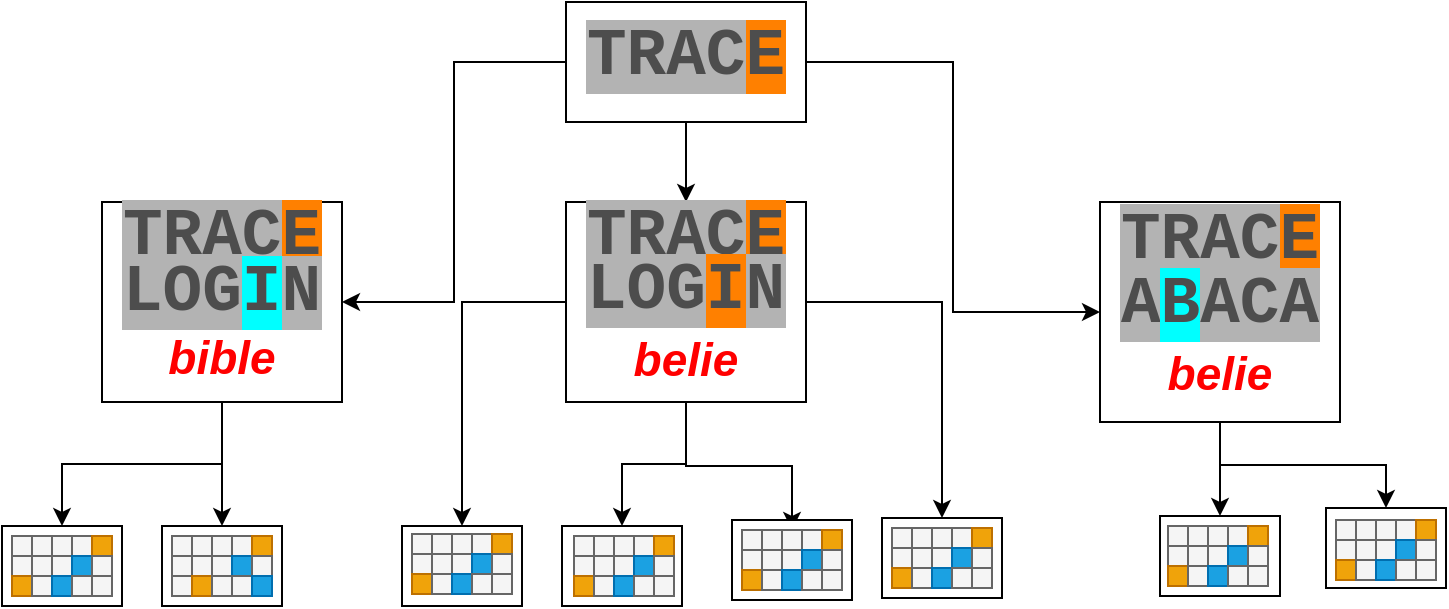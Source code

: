<mxfile version="12.1.3" pages="1"><diagram id="LmEqPW4oHXo2TQRTrgQb" name="Page-1"><mxGraphModel dx="1185" dy="1024" grid="1" gridSize="10" guides="1" tooltips="1" connect="1" arrows="1" fold="1" page="1" pageScale="1" pageWidth="850" pageHeight="1100" math="0" shadow="0"><root><mxCell id="0"/><mxCell id="1" parent="0"/><mxCell id="LNJVn9XXBpMcNNO49aUw-17" style="edgeStyle=orthogonalEdgeStyle;rounded=0;orthogonalLoop=1;jettySize=auto;html=1;entryX=1;entryY=0.5;entryDx=0;entryDy=0;" edge="1" parent="1" source="LNJVn9XXBpMcNNO49aUw-1" target="LNJVn9XXBpMcNNO49aUw-9"><mxGeometry relative="1" as="geometry"/></mxCell><mxCell id="LNJVn9XXBpMcNNO49aUw-19" style="edgeStyle=orthogonalEdgeStyle;rounded=0;orthogonalLoop=1;jettySize=auto;html=1;entryX=0.5;entryY=0;entryDx=0;entryDy=0;" edge="1" parent="1" source="LNJVn9XXBpMcNNO49aUw-1" target="LNJVn9XXBpMcNNO49aUw-10"><mxGeometry relative="1" as="geometry"/></mxCell><mxCell id="LNJVn9XXBpMcNNO49aUw-20" style="edgeStyle=orthogonalEdgeStyle;rounded=0;orthogonalLoop=1;jettySize=auto;html=1;entryX=0;entryY=0.5;entryDx=0;entryDy=0;" edge="1" parent="1" source="LNJVn9XXBpMcNNO49aUw-1" target="LNJVn9XXBpMcNNO49aUw-8"><mxGeometry relative="1" as="geometry"/></mxCell><mxCell id="LNJVn9XXBpMcNNO49aUw-1" value="&lt;b style=&quot;line-height: 220%&quot;&gt;&lt;font color=&quot;#4d4d4d&quot; face=&quot;Courier New&quot;&gt;&lt;span style=&quot;font-size: 33px ; background-color: rgb(179 , 179 , 179)&quot;&gt;TRAC&lt;/span&gt;&lt;span style=&quot;font-size: 33px ; background-color: rgb(255 , 128 , 0)&quot;&gt;E&lt;/span&gt;&lt;/font&gt;&lt;br&gt;&lt;/b&gt;" style="rounded=0;whiteSpace=wrap;html=1;" vertex="1" parent="1"><mxGeometry x="352" y="20" width="120" height="60" as="geometry"/></mxCell><mxCell id="LNJVn9XXBpMcNNO49aUw-46" style="edgeStyle=orthogonalEdgeStyle;rounded=0;orthogonalLoop=1;jettySize=auto;html=1;entryX=0.5;entryY=0;entryDx=0;entryDy=0;" edge="1" parent="1" source="LNJVn9XXBpMcNNO49aUw-8" target="LNJVn9XXBpMcNNO49aUw-39"><mxGeometry relative="1" as="geometry"/></mxCell><mxCell id="LNJVn9XXBpMcNNO49aUw-47" style="edgeStyle=orthogonalEdgeStyle;rounded=0;orthogonalLoop=1;jettySize=auto;html=1;entryX=0.5;entryY=0;entryDx=0;entryDy=0;" edge="1" parent="1" source="LNJVn9XXBpMcNNO49aUw-8" target="LNJVn9XXBpMcNNO49aUw-40"><mxGeometry relative="1" as="geometry"/></mxCell><mxCell id="LNJVn9XXBpMcNNO49aUw-8" value="&lt;b style=&quot;line-height: 26.4px&quot;&gt;&lt;b style=&quot;line-height: 26.4px&quot;&gt;&lt;b style=&quot;line-height: 26.4px&quot;&gt;&lt;b style=&quot;line-height: 12px&quot;&gt;&lt;b style=&quot;line-height: 26.4px&quot;&gt;&lt;font color=&quot;#4d4d4d&quot; face=&quot;Courier New&quot;&gt;&lt;span style=&quot;font-size: 33px ; background-color: rgb(179 , 179 , 179)&quot;&gt;TRAC&lt;/span&gt;&lt;span style=&quot;font-size: 33px ; background-color: rgb(255 , 128 , 0)&quot;&gt;E&lt;br&gt;&lt;/span&gt;&lt;/font&gt;&lt;font color=&quot;#4d4d4d&quot; face=&quot;Courier New&quot;&gt;&lt;span style=&quot;font-size: 33px&quot;&gt;&lt;span style=&quot;background-color: rgb(179 , 179 , 179)&quot;&gt;A&lt;/span&gt;&lt;span style=&quot;background-color: rgb(0 , 255 , 255)&quot;&gt;B&lt;/span&gt;&lt;span style=&quot;background-color: rgb(179 , 179 , 179)&quot;&gt;ACA&lt;/span&gt;&lt;/span&gt;&lt;/font&gt;&lt;/b&gt;&lt;br&gt;&lt;i&gt;&lt;font color=&quot;#ff0000&quot; style=&quot;font-size: 23px ; line-height: 31.05px ; background-color: rgb(255 , 255 , 255)&quot;&gt;belie&lt;/font&gt;&lt;/i&gt;&lt;/b&gt;&lt;/b&gt;&lt;/b&gt;&lt;font color=&quot;#4d4d4d&quot;&gt;&lt;span style=&quot;font-size: 33px ; background-color: rgb(153 , 255 , 255)&quot;&gt;&lt;br&gt;&lt;/span&gt;&lt;/font&gt;&lt;/b&gt;" style="rounded=0;whiteSpace=wrap;html=1;" vertex="1" parent="1"><mxGeometry x="619" y="120" width="120" height="110" as="geometry"/></mxCell><mxCell id="LNJVn9XXBpMcNNO49aUw-37" style="edgeStyle=orthogonalEdgeStyle;rounded=0;orthogonalLoop=1;jettySize=auto;html=1;" edge="1" parent="1" source="LNJVn9XXBpMcNNO49aUw-9" target="LNJVn9XXBpMcNNO49aUw-36"><mxGeometry relative="1" as="geometry"/></mxCell><mxCell id="LNJVn9XXBpMcNNO49aUw-45" style="edgeStyle=orthogonalEdgeStyle;rounded=0;orthogonalLoop=1;jettySize=auto;html=1;entryX=0.5;entryY=0;entryDx=0;entryDy=0;" edge="1" parent="1" source="LNJVn9XXBpMcNNO49aUw-9" target="LNJVn9XXBpMcNNO49aUw-38"><mxGeometry relative="1" as="geometry"/></mxCell><mxCell id="LNJVn9XXBpMcNNO49aUw-9" value="&lt;b style=&quot;white-space: normal ; line-height: 26.4px&quot;&gt;&lt;b style=&quot;line-height: 100%&quot;&gt;&lt;b style=&quot;line-height: 26.4px&quot;&gt;&lt;font color=&quot;#4d4d4d&quot; face=&quot;Courier New&quot;&gt;&lt;span style=&quot;font-size: 33px ; background-color: rgb(179 , 179 , 179)&quot;&gt;TRAC&lt;/span&gt;&lt;span style=&quot;font-size: 33px ; background-color: rgb(255 , 128 , 0)&quot;&gt;E&lt;br&gt;&lt;/span&gt;&lt;/font&gt;&lt;/b&gt;&lt;span style=&quot;color: rgb(77 , 77 , 77) ; font-size: 33px ; font-family: &amp;#34;courier new&amp;#34; ; background-color: rgb(179 , 179 , 179)&quot;&gt;LOG&lt;/span&gt;&lt;span style=&quot;color: rgb(77 , 77 , 77) ; font-size: 33px ; font-family: &amp;#34;courier new&amp;#34; ; background-color: rgb(0 , 255 , 255)&quot;&gt;I&lt;/span&gt;&lt;span style=&quot;color: rgb(77 , 77 , 77) ; font-size: 33px ; font-family: &amp;#34;courier new&amp;#34; ; background-color: rgb(179 , 179 , 179)&quot;&gt;N&lt;/span&gt;&lt;br&gt;&lt;i&gt;&lt;font style=&quot;font-size: 23px ; line-height: 135% ; background-color: rgb(255 , 255 , 255)&quot; color=&quot;#ff0000&quot;&gt;bible&lt;/font&gt;&lt;/i&gt;&lt;br&gt;&lt;/b&gt;&lt;/b&gt;" style="rounded=0;whiteSpace=wrap;html=1;" vertex="1" parent="1"><mxGeometry x="120" y="120" width="120" height="100" as="geometry"/></mxCell><mxCell id="LNJVn9XXBpMcNNO49aUw-48" style="edgeStyle=orthogonalEdgeStyle;rounded=0;orthogonalLoop=1;jettySize=auto;html=1;entryX=0.5;entryY=0;entryDx=0;entryDy=0;" edge="1" parent="1" source="LNJVn9XXBpMcNNO49aUw-10" target="LNJVn9XXBpMcNNO49aUw-41"><mxGeometry relative="1" as="geometry"/></mxCell><mxCell id="LNJVn9XXBpMcNNO49aUw-49" style="edgeStyle=orthogonalEdgeStyle;rounded=0;orthogonalLoop=1;jettySize=auto;html=1;entryX=0.5;entryY=0;entryDx=0;entryDy=0;" edge="1" parent="1" source="LNJVn9XXBpMcNNO49aUw-10" target="LNJVn9XXBpMcNNO49aUw-42"><mxGeometry relative="1" as="geometry"/></mxCell><mxCell id="LNJVn9XXBpMcNNO49aUw-50" style="edgeStyle=orthogonalEdgeStyle;rounded=0;orthogonalLoop=1;jettySize=auto;html=1;entryX=0.5;entryY=0;entryDx=0;entryDy=0;" edge="1" parent="1" source="LNJVn9XXBpMcNNO49aUw-10" target="LNJVn9XXBpMcNNO49aUw-220"><mxGeometry relative="1" as="geometry"/></mxCell><mxCell id="LNJVn9XXBpMcNNO49aUw-51" style="edgeStyle=orthogonalEdgeStyle;rounded=0;orthogonalLoop=1;jettySize=auto;html=1;entryX=0.5;entryY=0;entryDx=0;entryDy=0;" edge="1" parent="1" source="LNJVn9XXBpMcNNO49aUw-10" target="LNJVn9XXBpMcNNO49aUw-44"><mxGeometry relative="1" as="geometry"/></mxCell><mxCell id="LNJVn9XXBpMcNNO49aUw-10" value="&lt;b style=&quot;white-space: normal ; line-height: 26.4px&quot;&gt;&lt;b style=&quot;line-height: 26.4px&quot;&gt;&lt;b style=&quot;line-height: 12px&quot;&gt;&lt;b style=&quot;line-height: 26.4px&quot;&gt;&lt;font color=&quot;#4d4d4d&quot; face=&quot;Courier New&quot;&gt;&lt;span style=&quot;font-size: 33px ; background-color: rgb(179 , 179 , 179)&quot;&gt;TRAC&lt;/span&gt;&lt;span style=&quot;font-size: 33px ; background-color: rgb(255 , 128 , 0)&quot;&gt;E&lt;br&gt;&lt;/span&gt;&lt;/font&gt;&lt;/b&gt;&lt;span style=&quot;color: rgb(77 , 77 , 77) ; font-size: 33px ; font-family: &amp;#34;courier new&amp;#34; ; background-color: rgb(179 , 179 , 179)&quot;&gt;LOG&lt;/span&gt;&lt;span style=&quot;color: rgb(77 , 77 , 77) ; font-size: 33px ; font-family: &amp;#34;courier new&amp;#34; ; background-color: rgb(255 , 128 , 0)&quot;&gt;I&lt;/span&gt;&lt;span style=&quot;color: rgb(77 , 77 , 77) ; font-size: 33px ; font-family: &amp;#34;courier new&amp;#34; ; background-color: rgb(179 , 179 , 179)&quot;&gt;N&lt;/span&gt;&lt;br&gt;&lt;i&gt;&lt;font color=&quot;#ff0000&quot; style=&quot;font-size: 23px ; line-height: 31.05px ; background-color: rgb(255 , 255 , 255)&quot;&gt;belie&lt;/font&gt;&lt;/i&gt;&lt;/b&gt;&lt;/b&gt;&lt;font color=&quot;#4d4d4d&quot;&gt;&lt;span style=&quot;font-size: 33px ; background-color: rgb(255 , 128 , 0)&quot;&gt;&lt;br&gt;&lt;/span&gt;&lt;/font&gt;&lt;/b&gt;" style="rounded=0;whiteSpace=wrap;html=1;" vertex="1" parent="1"><mxGeometry x="352" y="120" width="120" height="100" as="geometry"/></mxCell><mxCell id="LNJVn9XXBpMcNNO49aUw-36" value="" style="rounded=0;whiteSpace=wrap;html=1;" vertex="1" parent="1"><mxGeometry x="70" y="282" width="60" height="40" as="geometry"/></mxCell><mxCell id="LNJVn9XXBpMcNNO49aUw-38" value="" style="rounded=0;whiteSpace=wrap;html=1;" vertex="1" parent="1"><mxGeometry x="150" y="282" width="60" height="40" as="geometry"/></mxCell><mxCell id="LNJVn9XXBpMcNNO49aUw-39" value="" style="rounded=0;whiteSpace=wrap;html=1;" vertex="1" parent="1"><mxGeometry x="649" y="277" width="60" height="40" as="geometry"/></mxCell><mxCell id="LNJVn9XXBpMcNNO49aUw-40" value="" style="rounded=0;whiteSpace=wrap;html=1;" vertex="1" parent="1"><mxGeometry x="732" y="273" width="60" height="40" as="geometry"/></mxCell><mxCell id="LNJVn9XXBpMcNNO49aUw-41" value="" style="rounded=0;whiteSpace=wrap;html=1;" vertex="1" parent="1"><mxGeometry x="270" y="282" width="60" height="40" as="geometry"/></mxCell><mxCell id="LNJVn9XXBpMcNNO49aUw-42" value="" style="rounded=0;whiteSpace=wrap;html=1;" vertex="1" parent="1"><mxGeometry x="350" y="282" width="60" height="40" as="geometry"/></mxCell><mxCell id="LNJVn9XXBpMcNNO49aUw-43" value="" style="rounded=0;whiteSpace=wrap;html=1;" vertex="1" parent="1"><mxGeometry x="435" y="279" width="60" height="40" as="geometry"/></mxCell><mxCell id="LNJVn9XXBpMcNNO49aUw-44" value="" style="rounded=0;whiteSpace=wrap;html=1;" vertex="1" parent="1"><mxGeometry x="510" y="278" width="60" height="40" as="geometry"/></mxCell><mxCell id="LNJVn9XXBpMcNNO49aUw-52" value="" style="rounded=0;whiteSpace=wrap;html=1;fillColor=#f5f5f5;strokeColor=#666666;fontColor=#333333;imageHeight=2;imageWidth=2;" vertex="1" parent="1"><mxGeometry x="75" y="287" width="10" height="10" as="geometry"/></mxCell><mxCell id="LNJVn9XXBpMcNNO49aUw-53" value="" style="rounded=0;whiteSpace=wrap;html=1;fillColor=#f5f5f5;strokeColor=#666666;fontColor=#333333;imageHeight=2;imageWidth=2;" vertex="1" parent="1"><mxGeometry x="85" y="287" width="10" height="10" as="geometry"/></mxCell><mxCell id="LNJVn9XXBpMcNNO49aUw-54" value="" style="rounded=0;whiteSpace=wrap;html=1;fillColor=#f5f5f5;strokeColor=#666666;fontColor=#333333;imageHeight=2;imageWidth=2;" vertex="1" parent="1"><mxGeometry x="95" y="287" width="10" height="10" as="geometry"/></mxCell><mxCell id="LNJVn9XXBpMcNNO49aUw-55" value="" style="rounded=0;whiteSpace=wrap;html=1;fillColor=#f5f5f5;strokeColor=#666666;fontColor=#333333;imageHeight=2;imageWidth=2;" vertex="1" parent="1"><mxGeometry x="105" y="287" width="10" height="10" as="geometry"/></mxCell><mxCell id="LNJVn9XXBpMcNNO49aUw-56" value="" style="rounded=0;whiteSpace=wrap;html=1;fillColor=#f5f5f5;strokeColor=#666666;fontColor=#333333;imageHeight=2;imageWidth=2;" vertex="1" parent="1"><mxGeometry x="75" y="297" width="10" height="10" as="geometry"/></mxCell><mxCell id="LNJVn9XXBpMcNNO49aUw-57" value="" style="rounded=0;whiteSpace=wrap;html=1;fillColor=#f5f5f5;strokeColor=#666666;fontColor=#333333;imageHeight=2;imageWidth=2;" vertex="1" parent="1"><mxGeometry x="85" y="297" width="10" height="10" as="geometry"/></mxCell><mxCell id="LNJVn9XXBpMcNNO49aUw-58" value="" style="rounded=0;whiteSpace=wrap;html=1;fillColor=#f5f5f5;strokeColor=#666666;fontColor=#333333;imageHeight=2;imageWidth=2;" vertex="1" parent="1"><mxGeometry x="95" y="297" width="10" height="10" as="geometry"/></mxCell><mxCell id="LNJVn9XXBpMcNNO49aUw-59" value="" style="rounded=0;whiteSpace=wrap;html=1;fillColor=#1ba1e2;strokeColor=#006EAF;fontColor=#ffffff;imageHeight=2;imageWidth=2;" vertex="1" parent="1"><mxGeometry x="105" y="297" width="10" height="10" as="geometry"/></mxCell><mxCell id="LNJVn9XXBpMcNNO49aUw-60" value="" style="rounded=0;whiteSpace=wrap;html=1;fillColor=#f0a30a;strokeColor=#BD7000;fontColor=#ffffff;imageHeight=2;imageWidth=2;" vertex="1" parent="1"><mxGeometry x="75" y="307" width="10" height="10" as="geometry"/></mxCell><mxCell id="LNJVn9XXBpMcNNO49aUw-61" value="" style="rounded=0;whiteSpace=wrap;html=1;fillColor=#f5f5f5;strokeColor=#666666;fontColor=#333333;imageHeight=2;imageWidth=2;" vertex="1" parent="1"><mxGeometry x="85" y="307" width="10" height="10" as="geometry"/></mxCell><mxCell id="LNJVn9XXBpMcNNO49aUw-62" value="" style="rounded=0;whiteSpace=wrap;html=1;fillColor=#1ba1e2;strokeColor=#006EAF;fontColor=#ffffff;imageHeight=2;imageWidth=2;" vertex="1" parent="1"><mxGeometry x="95" y="307" width="10" height="10" as="geometry"/></mxCell><mxCell id="LNJVn9XXBpMcNNO49aUw-63" value="" style="rounded=0;whiteSpace=wrap;html=1;fillColor=#f5f5f5;strokeColor=#666666;fontColor=#333333;imageHeight=2;imageWidth=2;" vertex="1" parent="1"><mxGeometry x="105" y="307" width="10" height="10" as="geometry"/></mxCell><mxCell id="LNJVn9XXBpMcNNO49aUw-64" value="" style="rounded=0;whiteSpace=wrap;html=1;fillColor=#f0a30a;strokeColor=#BD7000;fontColor=#ffffff;imageHeight=2;imageWidth=2;" vertex="1" parent="1"><mxGeometry x="115" y="287" width="10" height="10" as="geometry"/></mxCell><mxCell id="LNJVn9XXBpMcNNO49aUw-65" value="" style="rounded=0;whiteSpace=wrap;html=1;fillColor=#f5f5f5;strokeColor=#666666;fontColor=#333333;imageHeight=2;imageWidth=2;" vertex="1" parent="1"><mxGeometry x="115" y="297" width="10" height="10" as="geometry"/></mxCell><mxCell id="LNJVn9XXBpMcNNO49aUw-66" value="" style="rounded=0;whiteSpace=wrap;html=1;fillColor=#f5f5f5;strokeColor=#666666;fontColor=#333333;imageHeight=2;imageWidth=2;" vertex="1" parent="1"><mxGeometry x="115" y="307" width="10" height="10" as="geometry"/></mxCell><mxCell id="LNJVn9XXBpMcNNO49aUw-82" value="" style="rounded=0;whiteSpace=wrap;html=1;fillColor=#f5f5f5;strokeColor=#666666;fontColor=#333333;imageHeight=2;imageWidth=2;" vertex="1" parent="1"><mxGeometry x="155" y="287" width="10" height="10" as="geometry"/></mxCell><mxCell id="LNJVn9XXBpMcNNO49aUw-83" value="" style="rounded=0;whiteSpace=wrap;html=1;fillColor=#f5f5f5;strokeColor=#666666;fontColor=#333333;imageHeight=2;imageWidth=2;" vertex="1" parent="1"><mxGeometry x="165" y="287" width="10" height="10" as="geometry"/></mxCell><mxCell id="LNJVn9XXBpMcNNO49aUw-84" value="" style="rounded=0;whiteSpace=wrap;html=1;fillColor=#f5f5f5;strokeColor=#666666;fontColor=#333333;imageHeight=2;imageWidth=2;" vertex="1" parent="1"><mxGeometry x="175" y="287" width="10" height="10" as="geometry"/></mxCell><mxCell id="LNJVn9XXBpMcNNO49aUw-85" value="" style="rounded=0;whiteSpace=wrap;html=1;fillColor=#f5f5f5;strokeColor=#666666;fontColor=#333333;imageHeight=2;imageWidth=2;" vertex="1" parent="1"><mxGeometry x="185" y="287" width="10" height="10" as="geometry"/></mxCell><mxCell id="LNJVn9XXBpMcNNO49aUw-86" value="" style="rounded=0;whiteSpace=wrap;html=1;fillColor=#f5f5f5;strokeColor=#666666;fontColor=#333333;imageHeight=2;imageWidth=2;" vertex="1" parent="1"><mxGeometry x="155" y="297" width="10" height="10" as="geometry"/></mxCell><mxCell id="LNJVn9XXBpMcNNO49aUw-87" value="" style="rounded=0;whiteSpace=wrap;html=1;fillColor=#f5f5f5;strokeColor=#666666;fontColor=#333333;imageHeight=2;imageWidth=2;" vertex="1" parent="1"><mxGeometry x="165" y="297" width="10" height="10" as="geometry"/></mxCell><mxCell id="LNJVn9XXBpMcNNO49aUw-88" value="" style="rounded=0;whiteSpace=wrap;html=1;fillColor=#f5f5f5;strokeColor=#666666;fontColor=#333333;imageHeight=2;imageWidth=2;" vertex="1" parent="1"><mxGeometry x="175" y="297" width="10" height="10" as="geometry"/></mxCell><mxCell id="LNJVn9XXBpMcNNO49aUw-89" value="" style="rounded=0;whiteSpace=wrap;html=1;fillColor=#1ba1e2;strokeColor=#006EAF;fontColor=#ffffff;imageHeight=2;imageWidth=2;" vertex="1" parent="1"><mxGeometry x="185" y="297" width="10" height="10" as="geometry"/></mxCell><mxCell id="LNJVn9XXBpMcNNO49aUw-90" value="" style="rounded=0;whiteSpace=wrap;html=1;fillColor=#f5f5f5;strokeColor=#666666;fontColor=#333333;imageHeight=2;imageWidth=2;" vertex="1" parent="1"><mxGeometry x="155" y="307" width="10" height="10" as="geometry"/></mxCell><mxCell id="LNJVn9XXBpMcNNO49aUw-91" value="" style="rounded=0;whiteSpace=wrap;html=1;fillColor=#f0a30a;strokeColor=#BD7000;fontColor=#ffffff;imageHeight=2;imageWidth=2;" vertex="1" parent="1"><mxGeometry x="165" y="307" width="10" height="10" as="geometry"/></mxCell><mxCell id="LNJVn9XXBpMcNNO49aUw-92" value="" style="rounded=0;whiteSpace=wrap;html=1;fillColor=#f5f5f5;strokeColor=#666666;fontColor=#333333;imageHeight=2;imageWidth=2;" vertex="1" parent="1"><mxGeometry x="175" y="307" width="10" height="10" as="geometry"/></mxCell><mxCell id="LNJVn9XXBpMcNNO49aUw-93" value="" style="rounded=0;whiteSpace=wrap;html=1;fillColor=#f5f5f5;strokeColor=#666666;fontColor=#333333;imageHeight=2;imageWidth=2;" vertex="1" parent="1"><mxGeometry x="185" y="307" width="10" height="10" as="geometry"/></mxCell><mxCell id="LNJVn9XXBpMcNNO49aUw-94" value="" style="rounded=0;whiteSpace=wrap;html=1;fillColor=#f0a30a;strokeColor=#BD7000;fontColor=#ffffff;imageHeight=2;imageWidth=2;" vertex="1" parent="1"><mxGeometry x="195" y="287" width="10" height="10" as="geometry"/></mxCell><mxCell id="LNJVn9XXBpMcNNO49aUw-95" value="" style="rounded=0;whiteSpace=wrap;html=1;fillColor=#f5f5f5;strokeColor=#666666;fontColor=#333333;imageHeight=2;imageWidth=2;" vertex="1" parent="1"><mxGeometry x="195" y="297" width="10" height="10" as="geometry"/></mxCell><mxCell id="LNJVn9XXBpMcNNO49aUw-96" value="" style="rounded=0;whiteSpace=wrap;html=1;fillColor=#1ba1e2;strokeColor=#006EAF;fontColor=#ffffff;imageHeight=2;imageWidth=2;" vertex="1" parent="1"><mxGeometry x="195" y="307" width="10" height="10" as="geometry"/></mxCell><mxCell id="LNJVn9XXBpMcNNO49aUw-158" value="" style="rounded=0;whiteSpace=wrap;html=1;fillColor=#f5f5f5;strokeColor=#666666;fontColor=#333333;imageHeight=2;imageWidth=2;" vertex="1" parent="1"><mxGeometry x="275" y="286" width="10" height="10" as="geometry"/></mxCell><mxCell id="LNJVn9XXBpMcNNO49aUw-159" value="" style="rounded=0;whiteSpace=wrap;html=1;fillColor=#f5f5f5;strokeColor=#666666;fontColor=#333333;imageHeight=2;imageWidth=2;" vertex="1" parent="1"><mxGeometry x="285" y="286" width="10" height="10" as="geometry"/></mxCell><mxCell id="LNJVn9XXBpMcNNO49aUw-160" value="" style="rounded=0;whiteSpace=wrap;html=1;fillColor=#f5f5f5;strokeColor=#666666;fontColor=#333333;imageHeight=2;imageWidth=2;" vertex="1" parent="1"><mxGeometry x="295" y="286" width="10" height="10" as="geometry"/></mxCell><mxCell id="LNJVn9XXBpMcNNO49aUw-161" value="" style="rounded=0;whiteSpace=wrap;html=1;fillColor=#f5f5f5;strokeColor=#666666;fontColor=#333333;imageHeight=2;imageWidth=2;" vertex="1" parent="1"><mxGeometry x="305" y="286" width="10" height="10" as="geometry"/></mxCell><mxCell id="LNJVn9XXBpMcNNO49aUw-162" value="" style="rounded=0;whiteSpace=wrap;html=1;fillColor=#f5f5f5;strokeColor=#666666;fontColor=#333333;imageHeight=2;imageWidth=2;" vertex="1" parent="1"><mxGeometry x="275" y="296" width="10" height="10" as="geometry"/></mxCell><mxCell id="LNJVn9XXBpMcNNO49aUw-163" value="" style="rounded=0;whiteSpace=wrap;html=1;fillColor=#f5f5f5;strokeColor=#666666;fontColor=#333333;imageHeight=2;imageWidth=2;" vertex="1" parent="1"><mxGeometry x="285" y="296" width="10" height="10" as="geometry"/></mxCell><mxCell id="LNJVn9XXBpMcNNO49aUw-164" value="" style="rounded=0;whiteSpace=wrap;html=1;fillColor=#f5f5f5;strokeColor=#666666;fontColor=#333333;imageHeight=2;imageWidth=2;" vertex="1" parent="1"><mxGeometry x="295" y="296" width="10" height="10" as="geometry"/></mxCell><mxCell id="LNJVn9XXBpMcNNO49aUw-165" value="" style="rounded=0;whiteSpace=wrap;html=1;fillColor=#1ba1e2;strokeColor=#006EAF;fontColor=#ffffff;imageHeight=2;imageWidth=2;" vertex="1" parent="1"><mxGeometry x="305" y="296" width="10" height="10" as="geometry"/></mxCell><mxCell id="LNJVn9XXBpMcNNO49aUw-166" value="" style="rounded=0;whiteSpace=wrap;html=1;fillColor=#f0a30a;strokeColor=#BD7000;fontColor=#ffffff;imageHeight=2;imageWidth=2;" vertex="1" parent="1"><mxGeometry x="275" y="306" width="10" height="10" as="geometry"/></mxCell><mxCell id="LNJVn9XXBpMcNNO49aUw-167" value="" style="rounded=0;whiteSpace=wrap;html=1;fillColor=#f5f5f5;strokeColor=#666666;fontColor=#333333;imageHeight=2;imageWidth=2;" vertex="1" parent="1"><mxGeometry x="285" y="306" width="10" height="10" as="geometry"/></mxCell><mxCell id="LNJVn9XXBpMcNNO49aUw-168" value="" style="rounded=0;whiteSpace=wrap;html=1;fillColor=#1ba1e2;strokeColor=#006EAF;fontColor=#ffffff;imageHeight=2;imageWidth=2;" vertex="1" parent="1"><mxGeometry x="295" y="306" width="10" height="10" as="geometry"/></mxCell><mxCell id="LNJVn9XXBpMcNNO49aUw-169" value="" style="rounded=0;whiteSpace=wrap;html=1;fillColor=#f5f5f5;strokeColor=#666666;fontColor=#333333;imageHeight=2;imageWidth=2;" vertex="1" parent="1"><mxGeometry x="305" y="306" width="10" height="10" as="geometry"/></mxCell><mxCell id="LNJVn9XXBpMcNNO49aUw-170" value="" style="rounded=0;whiteSpace=wrap;html=1;fillColor=#f0a30a;strokeColor=#BD7000;fontColor=#ffffff;imageHeight=2;imageWidth=2;" vertex="1" parent="1"><mxGeometry x="315" y="286" width="10" height="10" as="geometry"/></mxCell><mxCell id="LNJVn9XXBpMcNNO49aUw-171" value="" style="rounded=0;whiteSpace=wrap;html=1;fillColor=#f5f5f5;strokeColor=#666666;fontColor=#333333;imageHeight=2;imageWidth=2;" vertex="1" parent="1"><mxGeometry x="315" y="296" width="10" height="10" as="geometry"/></mxCell><mxCell id="LNJVn9XXBpMcNNO49aUw-172" value="" style="rounded=0;whiteSpace=wrap;html=1;fillColor=#f5f5f5;strokeColor=#666666;fontColor=#333333;imageHeight=2;imageWidth=2;" vertex="1" parent="1"><mxGeometry x="315" y="306" width="10" height="10" as="geometry"/></mxCell><mxCell id="LNJVn9XXBpMcNNO49aUw-173" value="" style="rounded=0;whiteSpace=wrap;html=1;fillColor=#f5f5f5;strokeColor=#666666;fontColor=#333333;imageHeight=2;imageWidth=2;" vertex="1" parent="1"><mxGeometry x="356" y="287" width="10" height="10" as="geometry"/></mxCell><mxCell id="LNJVn9XXBpMcNNO49aUw-174" value="" style="rounded=0;whiteSpace=wrap;html=1;fillColor=#f5f5f5;strokeColor=#666666;fontColor=#333333;imageHeight=2;imageWidth=2;" vertex="1" parent="1"><mxGeometry x="366" y="287" width="10" height="10" as="geometry"/></mxCell><mxCell id="LNJVn9XXBpMcNNO49aUw-175" value="" style="rounded=0;whiteSpace=wrap;html=1;fillColor=#f5f5f5;strokeColor=#666666;fontColor=#333333;imageHeight=2;imageWidth=2;" vertex="1" parent="1"><mxGeometry x="376" y="287" width="10" height="10" as="geometry"/></mxCell><mxCell id="LNJVn9XXBpMcNNO49aUw-176" value="" style="rounded=0;whiteSpace=wrap;html=1;fillColor=#f5f5f5;strokeColor=#666666;fontColor=#333333;imageHeight=2;imageWidth=2;" vertex="1" parent="1"><mxGeometry x="386" y="287" width="10" height="10" as="geometry"/></mxCell><mxCell id="LNJVn9XXBpMcNNO49aUw-177" value="" style="rounded=0;whiteSpace=wrap;html=1;fillColor=#f5f5f5;strokeColor=#666666;fontColor=#333333;imageHeight=2;imageWidth=2;" vertex="1" parent="1"><mxGeometry x="356" y="297" width="10" height="10" as="geometry"/></mxCell><mxCell id="LNJVn9XXBpMcNNO49aUw-178" value="" style="rounded=0;whiteSpace=wrap;html=1;fillColor=#f5f5f5;strokeColor=#666666;fontColor=#333333;imageHeight=2;imageWidth=2;" vertex="1" parent="1"><mxGeometry x="366" y="297" width="10" height="10" as="geometry"/></mxCell><mxCell id="LNJVn9XXBpMcNNO49aUw-179" value="" style="rounded=0;whiteSpace=wrap;html=1;fillColor=#f5f5f5;strokeColor=#666666;fontColor=#333333;imageHeight=2;imageWidth=2;" vertex="1" parent="1"><mxGeometry x="376" y="297" width="10" height="10" as="geometry"/></mxCell><mxCell id="LNJVn9XXBpMcNNO49aUw-180" value="" style="rounded=0;whiteSpace=wrap;html=1;fillColor=#1ba1e2;strokeColor=#006EAF;fontColor=#ffffff;imageHeight=2;imageWidth=2;" vertex="1" parent="1"><mxGeometry x="386" y="297" width="10" height="10" as="geometry"/></mxCell><mxCell id="LNJVn9XXBpMcNNO49aUw-181" value="" style="rounded=0;whiteSpace=wrap;html=1;fillColor=#f0a30a;strokeColor=#BD7000;fontColor=#ffffff;imageHeight=2;imageWidth=2;" vertex="1" parent="1"><mxGeometry x="356" y="307" width="10" height="10" as="geometry"/></mxCell><mxCell id="LNJVn9XXBpMcNNO49aUw-182" value="" style="rounded=0;whiteSpace=wrap;html=1;fillColor=#f5f5f5;strokeColor=#666666;fontColor=#333333;imageHeight=2;imageWidth=2;" vertex="1" parent="1"><mxGeometry x="366" y="307" width="10" height="10" as="geometry"/></mxCell><mxCell id="LNJVn9XXBpMcNNO49aUw-183" value="" style="rounded=0;whiteSpace=wrap;html=1;fillColor=#1ba1e2;strokeColor=#006EAF;fontColor=#ffffff;imageHeight=2;imageWidth=2;" vertex="1" parent="1"><mxGeometry x="376" y="307" width="10" height="10" as="geometry"/></mxCell><mxCell id="LNJVn9XXBpMcNNO49aUw-184" value="" style="rounded=0;whiteSpace=wrap;html=1;fillColor=#f5f5f5;strokeColor=#666666;fontColor=#333333;imageHeight=2;imageWidth=2;" vertex="1" parent="1"><mxGeometry x="386" y="307" width="10" height="10" as="geometry"/></mxCell><mxCell id="LNJVn9XXBpMcNNO49aUw-185" value="" style="rounded=0;whiteSpace=wrap;html=1;fillColor=#f0a30a;strokeColor=#BD7000;fontColor=#ffffff;imageHeight=2;imageWidth=2;" vertex="1" parent="1"><mxGeometry x="396" y="287" width="10" height="10" as="geometry"/></mxCell><mxCell id="LNJVn9XXBpMcNNO49aUw-186" value="" style="rounded=0;whiteSpace=wrap;html=1;fillColor=#f5f5f5;strokeColor=#666666;fontColor=#333333;imageHeight=2;imageWidth=2;" vertex="1" parent="1"><mxGeometry x="396" y="297" width="10" height="10" as="geometry"/></mxCell><mxCell id="LNJVn9XXBpMcNNO49aUw-187" value="" style="rounded=0;whiteSpace=wrap;html=1;fillColor=#f5f5f5;strokeColor=#666666;fontColor=#333333;imageHeight=2;imageWidth=2;" vertex="1" parent="1"><mxGeometry x="396" y="307" width="10" height="10" as="geometry"/></mxCell><mxCell id="LNJVn9XXBpMcNNO49aUw-218" value="" style="rounded=0;whiteSpace=wrap;html=1;fillColor=#f5f5f5;strokeColor=#666666;fontColor=#333333;imageHeight=2;imageWidth=2;" vertex="1" parent="1"><mxGeometry x="440" y="284" width="10" height="10" as="geometry"/></mxCell><mxCell id="LNJVn9XXBpMcNNO49aUw-219" value="" style="rounded=0;whiteSpace=wrap;html=1;fillColor=#f5f5f5;strokeColor=#666666;fontColor=#333333;imageHeight=2;imageWidth=2;" vertex="1" parent="1"><mxGeometry x="450" y="284" width="10" height="10" as="geometry"/></mxCell><mxCell id="LNJVn9XXBpMcNNO49aUw-220" value="" style="rounded=0;whiteSpace=wrap;html=1;fillColor=#f5f5f5;strokeColor=#666666;fontColor=#333333;imageHeight=2;imageWidth=2;" vertex="1" parent="1"><mxGeometry x="460" y="284" width="10" height="10" as="geometry"/></mxCell><mxCell id="LNJVn9XXBpMcNNO49aUw-221" value="" style="rounded=0;whiteSpace=wrap;html=1;fillColor=#f5f5f5;strokeColor=#666666;fontColor=#333333;imageHeight=2;imageWidth=2;" vertex="1" parent="1"><mxGeometry x="470" y="284" width="10" height="10" as="geometry"/></mxCell><mxCell id="LNJVn9XXBpMcNNO49aUw-222" value="" style="rounded=0;whiteSpace=wrap;html=1;fillColor=#f5f5f5;strokeColor=#666666;fontColor=#333333;imageHeight=2;imageWidth=2;" vertex="1" parent="1"><mxGeometry x="440" y="294" width="10" height="10" as="geometry"/></mxCell><mxCell id="LNJVn9XXBpMcNNO49aUw-223" value="" style="rounded=0;whiteSpace=wrap;html=1;fillColor=#f5f5f5;strokeColor=#666666;fontColor=#333333;imageHeight=2;imageWidth=2;" vertex="1" parent="1"><mxGeometry x="450" y="294" width="10" height="10" as="geometry"/></mxCell><mxCell id="LNJVn9XXBpMcNNO49aUw-224" value="" style="rounded=0;whiteSpace=wrap;html=1;fillColor=#f5f5f5;strokeColor=#666666;fontColor=#333333;imageHeight=2;imageWidth=2;" vertex="1" parent="1"><mxGeometry x="460" y="294" width="10" height="10" as="geometry"/></mxCell><mxCell id="LNJVn9XXBpMcNNO49aUw-225" value="" style="rounded=0;whiteSpace=wrap;html=1;fillColor=#1ba1e2;strokeColor=#006EAF;fontColor=#ffffff;imageHeight=2;imageWidth=2;" vertex="1" parent="1"><mxGeometry x="470" y="294" width="10" height="10" as="geometry"/></mxCell><mxCell id="LNJVn9XXBpMcNNO49aUw-226" value="" style="rounded=0;whiteSpace=wrap;html=1;fillColor=#f0a30a;strokeColor=#BD7000;fontColor=#ffffff;imageHeight=2;imageWidth=2;" vertex="1" parent="1"><mxGeometry x="440" y="304" width="10" height="10" as="geometry"/></mxCell><mxCell id="LNJVn9XXBpMcNNO49aUw-227" value="" style="rounded=0;whiteSpace=wrap;html=1;fillColor=#f5f5f5;strokeColor=#666666;fontColor=#333333;imageHeight=2;imageWidth=2;" vertex="1" parent="1"><mxGeometry x="450" y="304" width="10" height="10" as="geometry"/></mxCell><mxCell id="LNJVn9XXBpMcNNO49aUw-228" value="" style="rounded=0;whiteSpace=wrap;html=1;fillColor=#1ba1e2;strokeColor=#006EAF;fontColor=#ffffff;imageHeight=2;imageWidth=2;" vertex="1" parent="1"><mxGeometry x="460" y="304" width="10" height="10" as="geometry"/></mxCell><mxCell id="LNJVn9XXBpMcNNO49aUw-229" value="" style="rounded=0;whiteSpace=wrap;html=1;fillColor=#f5f5f5;strokeColor=#666666;fontColor=#333333;imageHeight=2;imageWidth=2;" vertex="1" parent="1"><mxGeometry x="470" y="304" width="10" height="10" as="geometry"/></mxCell><mxCell id="LNJVn9XXBpMcNNO49aUw-230" value="" style="rounded=0;whiteSpace=wrap;html=1;fillColor=#f0a30a;strokeColor=#BD7000;fontColor=#ffffff;imageHeight=2;imageWidth=2;" vertex="1" parent="1"><mxGeometry x="480" y="284" width="10" height="10" as="geometry"/></mxCell><mxCell id="LNJVn9XXBpMcNNO49aUw-231" value="" style="rounded=0;whiteSpace=wrap;html=1;fillColor=#f5f5f5;strokeColor=#666666;fontColor=#333333;imageHeight=2;imageWidth=2;" vertex="1" parent="1"><mxGeometry x="480" y="294" width="10" height="10" as="geometry"/></mxCell><mxCell id="LNJVn9XXBpMcNNO49aUw-232" value="" style="rounded=0;whiteSpace=wrap;html=1;fillColor=#f5f5f5;strokeColor=#666666;fontColor=#333333;imageHeight=2;imageWidth=2;" vertex="1" parent="1"><mxGeometry x="480" y="304" width="10" height="10" as="geometry"/></mxCell><mxCell id="LNJVn9XXBpMcNNO49aUw-234" value="" style="rounded=0;whiteSpace=wrap;html=1;fillColor=#f5f5f5;strokeColor=#666666;fontColor=#333333;imageHeight=2;imageWidth=2;" vertex="1" parent="1"><mxGeometry x="515" y="283" width="10" height="10" as="geometry"/></mxCell><mxCell id="LNJVn9XXBpMcNNO49aUw-235" value="" style="rounded=0;whiteSpace=wrap;html=1;fillColor=#f5f5f5;strokeColor=#666666;fontColor=#333333;imageHeight=2;imageWidth=2;" vertex="1" parent="1"><mxGeometry x="525" y="283" width="10" height="10" as="geometry"/></mxCell><mxCell id="LNJVn9XXBpMcNNO49aUw-236" value="" style="rounded=0;whiteSpace=wrap;html=1;fillColor=#f5f5f5;strokeColor=#666666;fontColor=#333333;imageHeight=2;imageWidth=2;" vertex="1" parent="1"><mxGeometry x="535" y="283" width="10" height="10" as="geometry"/></mxCell><mxCell id="LNJVn9XXBpMcNNO49aUw-237" value="" style="rounded=0;whiteSpace=wrap;html=1;fillColor=#f5f5f5;strokeColor=#666666;fontColor=#333333;imageHeight=2;imageWidth=2;" vertex="1" parent="1"><mxGeometry x="545" y="283" width="10" height="10" as="geometry"/></mxCell><mxCell id="LNJVn9XXBpMcNNO49aUw-238" value="" style="rounded=0;whiteSpace=wrap;html=1;fillColor=#f5f5f5;strokeColor=#666666;fontColor=#333333;imageHeight=2;imageWidth=2;" vertex="1" parent="1"><mxGeometry x="515" y="293" width="10" height="10" as="geometry"/></mxCell><mxCell id="LNJVn9XXBpMcNNO49aUw-239" value="" style="rounded=0;whiteSpace=wrap;html=1;fillColor=#f5f5f5;strokeColor=#666666;fontColor=#333333;imageHeight=2;imageWidth=2;" vertex="1" parent="1"><mxGeometry x="525" y="293" width="10" height="10" as="geometry"/></mxCell><mxCell id="LNJVn9XXBpMcNNO49aUw-240" value="" style="rounded=0;whiteSpace=wrap;html=1;fillColor=#f5f5f5;strokeColor=#666666;fontColor=#333333;imageHeight=2;imageWidth=2;" vertex="1" parent="1"><mxGeometry x="535" y="293" width="10" height="10" as="geometry"/></mxCell><mxCell id="LNJVn9XXBpMcNNO49aUw-241" value="" style="rounded=0;whiteSpace=wrap;html=1;fillColor=#1ba1e2;strokeColor=#006EAF;fontColor=#ffffff;imageHeight=2;imageWidth=2;" vertex="1" parent="1"><mxGeometry x="545" y="293" width="10" height="10" as="geometry"/></mxCell><mxCell id="LNJVn9XXBpMcNNO49aUw-242" value="" style="rounded=0;whiteSpace=wrap;html=1;fillColor=#f0a30a;strokeColor=#BD7000;fontColor=#ffffff;imageHeight=2;imageWidth=2;" vertex="1" parent="1"><mxGeometry x="515" y="303" width="10" height="10" as="geometry"/></mxCell><mxCell id="LNJVn9XXBpMcNNO49aUw-243" value="" style="rounded=0;whiteSpace=wrap;html=1;fillColor=#f5f5f5;strokeColor=#666666;fontColor=#333333;imageHeight=2;imageWidth=2;" vertex="1" parent="1"><mxGeometry x="525" y="303" width="10" height="10" as="geometry"/></mxCell><mxCell id="LNJVn9XXBpMcNNO49aUw-244" value="" style="rounded=0;whiteSpace=wrap;html=1;fillColor=#1ba1e2;strokeColor=#006EAF;fontColor=#ffffff;imageHeight=2;imageWidth=2;" vertex="1" parent="1"><mxGeometry x="535" y="303" width="10" height="10" as="geometry"/></mxCell><mxCell id="LNJVn9XXBpMcNNO49aUw-245" value="" style="rounded=0;whiteSpace=wrap;html=1;fillColor=#f5f5f5;strokeColor=#666666;fontColor=#333333;imageHeight=2;imageWidth=2;" vertex="1" parent="1"><mxGeometry x="545" y="303" width="10" height="10" as="geometry"/></mxCell><mxCell id="LNJVn9XXBpMcNNO49aUw-246" value="" style="rounded=0;whiteSpace=wrap;html=1;fillColor=#f0a30a;strokeColor=#BD7000;fontColor=#ffffff;imageHeight=2;imageWidth=2;" vertex="1" parent="1"><mxGeometry x="555" y="283" width="10" height="10" as="geometry"/></mxCell><mxCell id="LNJVn9XXBpMcNNO49aUw-247" value="" style="rounded=0;whiteSpace=wrap;html=1;fillColor=#f5f5f5;strokeColor=#666666;fontColor=#333333;imageHeight=2;imageWidth=2;" vertex="1" parent="1"><mxGeometry x="555" y="293" width="10" height="10" as="geometry"/></mxCell><mxCell id="LNJVn9XXBpMcNNO49aUw-248" value="" style="rounded=0;whiteSpace=wrap;html=1;fillColor=#f5f5f5;strokeColor=#666666;fontColor=#333333;imageHeight=2;imageWidth=2;" vertex="1" parent="1"><mxGeometry x="555" y="303" width="10" height="10" as="geometry"/></mxCell><mxCell id="LNJVn9XXBpMcNNO49aUw-251" value="" style="rounded=0;whiteSpace=wrap;html=1;fillColor=#f5f5f5;strokeColor=#666666;fontColor=#333333;imageHeight=2;imageWidth=2;" vertex="1" parent="1"><mxGeometry x="653" y="282" width="10" height="10" as="geometry"/></mxCell><mxCell id="LNJVn9XXBpMcNNO49aUw-252" value="" style="rounded=0;whiteSpace=wrap;html=1;fillColor=#f5f5f5;strokeColor=#666666;fontColor=#333333;imageHeight=2;imageWidth=2;" vertex="1" parent="1"><mxGeometry x="663" y="282" width="10" height="10" as="geometry"/></mxCell><mxCell id="LNJVn9XXBpMcNNO49aUw-253" value="" style="rounded=0;whiteSpace=wrap;html=1;fillColor=#f5f5f5;strokeColor=#666666;fontColor=#333333;imageHeight=2;imageWidth=2;" vertex="1" parent="1"><mxGeometry x="673" y="282" width="10" height="10" as="geometry"/></mxCell><mxCell id="LNJVn9XXBpMcNNO49aUw-254" value="" style="rounded=0;whiteSpace=wrap;html=1;fillColor=#f5f5f5;strokeColor=#666666;fontColor=#333333;imageHeight=2;imageWidth=2;" vertex="1" parent="1"><mxGeometry x="683" y="282" width="10" height="10" as="geometry"/></mxCell><mxCell id="LNJVn9XXBpMcNNO49aUw-255" value="" style="rounded=0;whiteSpace=wrap;html=1;fillColor=#f5f5f5;strokeColor=#666666;fontColor=#333333;imageHeight=2;imageWidth=2;" vertex="1" parent="1"><mxGeometry x="653" y="292" width="10" height="10" as="geometry"/></mxCell><mxCell id="LNJVn9XXBpMcNNO49aUw-256" value="" style="rounded=0;whiteSpace=wrap;html=1;fillColor=#f5f5f5;strokeColor=#666666;fontColor=#333333;imageHeight=2;imageWidth=2;" vertex="1" parent="1"><mxGeometry x="663" y="292" width="10" height="10" as="geometry"/></mxCell><mxCell id="LNJVn9XXBpMcNNO49aUw-257" value="" style="rounded=0;whiteSpace=wrap;html=1;fillColor=#f5f5f5;strokeColor=#666666;fontColor=#333333;imageHeight=2;imageWidth=2;" vertex="1" parent="1"><mxGeometry x="673" y="292" width="10" height="10" as="geometry"/></mxCell><mxCell id="LNJVn9XXBpMcNNO49aUw-258" value="" style="rounded=0;whiteSpace=wrap;html=1;fillColor=#1ba1e2;strokeColor=#006EAF;fontColor=#ffffff;imageHeight=2;imageWidth=2;" vertex="1" parent="1"><mxGeometry x="683" y="292" width="10" height="10" as="geometry"/></mxCell><mxCell id="LNJVn9XXBpMcNNO49aUw-259" value="" style="rounded=0;whiteSpace=wrap;html=1;fillColor=#f0a30a;strokeColor=#BD7000;fontColor=#ffffff;imageHeight=2;imageWidth=2;" vertex="1" parent="1"><mxGeometry x="653" y="302" width="10" height="10" as="geometry"/></mxCell><mxCell id="LNJVn9XXBpMcNNO49aUw-260" value="" style="rounded=0;whiteSpace=wrap;html=1;fillColor=#f5f5f5;strokeColor=#666666;fontColor=#333333;imageHeight=2;imageWidth=2;" vertex="1" parent="1"><mxGeometry x="663" y="302" width="10" height="10" as="geometry"/></mxCell><mxCell id="LNJVn9XXBpMcNNO49aUw-261" value="" style="rounded=0;whiteSpace=wrap;html=1;fillColor=#1ba1e2;strokeColor=#006EAF;fontColor=#ffffff;imageHeight=2;imageWidth=2;" vertex="1" parent="1"><mxGeometry x="673" y="302" width="10" height="10" as="geometry"/></mxCell><mxCell id="LNJVn9XXBpMcNNO49aUw-262" value="" style="rounded=0;whiteSpace=wrap;html=1;fillColor=#f5f5f5;strokeColor=#666666;fontColor=#333333;imageHeight=2;imageWidth=2;" vertex="1" parent="1"><mxGeometry x="683" y="302" width="10" height="10" as="geometry"/></mxCell><mxCell id="LNJVn9XXBpMcNNO49aUw-263" value="" style="rounded=0;whiteSpace=wrap;html=1;fillColor=#f0a30a;strokeColor=#BD7000;fontColor=#ffffff;imageHeight=2;imageWidth=2;" vertex="1" parent="1"><mxGeometry x="693" y="282" width="10" height="10" as="geometry"/></mxCell><mxCell id="LNJVn9XXBpMcNNO49aUw-264" value="" style="rounded=0;whiteSpace=wrap;html=1;fillColor=#f5f5f5;strokeColor=#666666;fontColor=#333333;imageHeight=2;imageWidth=2;" vertex="1" parent="1"><mxGeometry x="693" y="292" width="10" height="10" as="geometry"/></mxCell><mxCell id="LNJVn9XXBpMcNNO49aUw-265" value="" style="rounded=0;whiteSpace=wrap;html=1;fillColor=#f5f5f5;strokeColor=#666666;fontColor=#333333;imageHeight=2;imageWidth=2;" vertex="1" parent="1"><mxGeometry x="693" y="302" width="10" height="10" as="geometry"/></mxCell><mxCell id="LNJVn9XXBpMcNNO49aUw-268" value="" style="rounded=0;whiteSpace=wrap;html=1;fillColor=#f5f5f5;strokeColor=#666666;fontColor=#333333;imageHeight=2;imageWidth=2;" vertex="1" parent="1"><mxGeometry x="737" y="279" width="10" height="10" as="geometry"/></mxCell><mxCell id="LNJVn9XXBpMcNNO49aUw-269" value="" style="rounded=0;whiteSpace=wrap;html=1;fillColor=#f5f5f5;strokeColor=#666666;fontColor=#333333;imageHeight=2;imageWidth=2;" vertex="1" parent="1"><mxGeometry x="747" y="279" width="10" height="10" as="geometry"/></mxCell><mxCell id="LNJVn9XXBpMcNNO49aUw-270" value="" style="rounded=0;whiteSpace=wrap;html=1;fillColor=#f5f5f5;strokeColor=#666666;fontColor=#333333;imageHeight=2;imageWidth=2;" vertex="1" parent="1"><mxGeometry x="757" y="279" width="10" height="10" as="geometry"/></mxCell><mxCell id="LNJVn9XXBpMcNNO49aUw-271" value="" style="rounded=0;whiteSpace=wrap;html=1;fillColor=#f5f5f5;strokeColor=#666666;fontColor=#333333;imageHeight=2;imageWidth=2;" vertex="1" parent="1"><mxGeometry x="767" y="279" width="10" height="10" as="geometry"/></mxCell><mxCell id="LNJVn9XXBpMcNNO49aUw-272" value="" style="rounded=0;whiteSpace=wrap;html=1;fillColor=#f5f5f5;strokeColor=#666666;fontColor=#333333;imageHeight=2;imageWidth=2;" vertex="1" parent="1"><mxGeometry x="737" y="289" width="10" height="10" as="geometry"/></mxCell><mxCell id="LNJVn9XXBpMcNNO49aUw-273" value="" style="rounded=0;whiteSpace=wrap;html=1;fillColor=#f5f5f5;strokeColor=#666666;fontColor=#333333;imageHeight=2;imageWidth=2;" vertex="1" parent="1"><mxGeometry x="747" y="289" width="10" height="10" as="geometry"/></mxCell><mxCell id="LNJVn9XXBpMcNNO49aUw-274" value="" style="rounded=0;whiteSpace=wrap;html=1;fillColor=#f5f5f5;strokeColor=#666666;fontColor=#333333;imageHeight=2;imageWidth=2;" vertex="1" parent="1"><mxGeometry x="757" y="289" width="10" height="10" as="geometry"/></mxCell><mxCell id="LNJVn9XXBpMcNNO49aUw-275" value="" style="rounded=0;whiteSpace=wrap;html=1;fillColor=#1ba1e2;strokeColor=#006EAF;fontColor=#ffffff;imageHeight=2;imageWidth=2;" vertex="1" parent="1"><mxGeometry x="767" y="289" width="10" height="10" as="geometry"/></mxCell><mxCell id="LNJVn9XXBpMcNNO49aUw-276" value="" style="rounded=0;whiteSpace=wrap;html=1;fillColor=#f0a30a;strokeColor=#BD7000;fontColor=#ffffff;imageHeight=2;imageWidth=2;" vertex="1" parent="1"><mxGeometry x="737" y="299" width="10" height="10" as="geometry"/></mxCell><mxCell id="LNJVn9XXBpMcNNO49aUw-277" value="" style="rounded=0;whiteSpace=wrap;html=1;fillColor=#f5f5f5;strokeColor=#666666;fontColor=#333333;imageHeight=2;imageWidth=2;" vertex="1" parent="1"><mxGeometry x="747" y="299" width="10" height="10" as="geometry"/></mxCell><mxCell id="LNJVn9XXBpMcNNO49aUw-278" value="" style="rounded=0;whiteSpace=wrap;html=1;fillColor=#1ba1e2;strokeColor=#006EAF;fontColor=#ffffff;imageHeight=2;imageWidth=2;" vertex="1" parent="1"><mxGeometry x="757" y="299" width="10" height="10" as="geometry"/></mxCell><mxCell id="LNJVn9XXBpMcNNO49aUw-279" value="" style="rounded=0;whiteSpace=wrap;html=1;fillColor=#f5f5f5;strokeColor=#666666;fontColor=#333333;imageHeight=2;imageWidth=2;" vertex="1" parent="1"><mxGeometry x="767" y="299" width="10" height="10" as="geometry"/></mxCell><mxCell id="LNJVn9XXBpMcNNO49aUw-280" value="" style="rounded=0;whiteSpace=wrap;html=1;fillColor=#f0a30a;strokeColor=#BD7000;fontColor=#ffffff;imageHeight=2;imageWidth=2;" vertex="1" parent="1"><mxGeometry x="777" y="279" width="10" height="10" as="geometry"/></mxCell><mxCell id="LNJVn9XXBpMcNNO49aUw-281" value="" style="rounded=0;whiteSpace=wrap;html=1;fillColor=#f5f5f5;strokeColor=#666666;fontColor=#333333;imageHeight=2;imageWidth=2;" vertex="1" parent="1"><mxGeometry x="777" y="289" width="10" height="10" as="geometry"/></mxCell><mxCell id="LNJVn9XXBpMcNNO49aUw-282" value="" style="rounded=0;whiteSpace=wrap;html=1;fillColor=#f5f5f5;strokeColor=#666666;fontColor=#333333;imageHeight=2;imageWidth=2;" vertex="1" parent="1"><mxGeometry x="777" y="299" width="10" height="10" as="geometry"/></mxCell></root></mxGraphModel></diagram></mxfile>